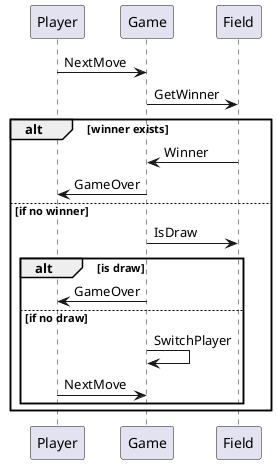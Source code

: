 ﻿@startuml

Player -> Game : NextMove
Game -> Field : GetWinner

alt winner exists

    Field -> Game: Winner
    Game -> Player : GameOver

else if no winner
    
    Game -> Field : IsDraw
    alt is draw
        Game -> Player : GameOver
    else if no draw
        Game -> Game : SwitchPlayer
        Player -> Game : NextMove
    end
    
end
 
@enduml